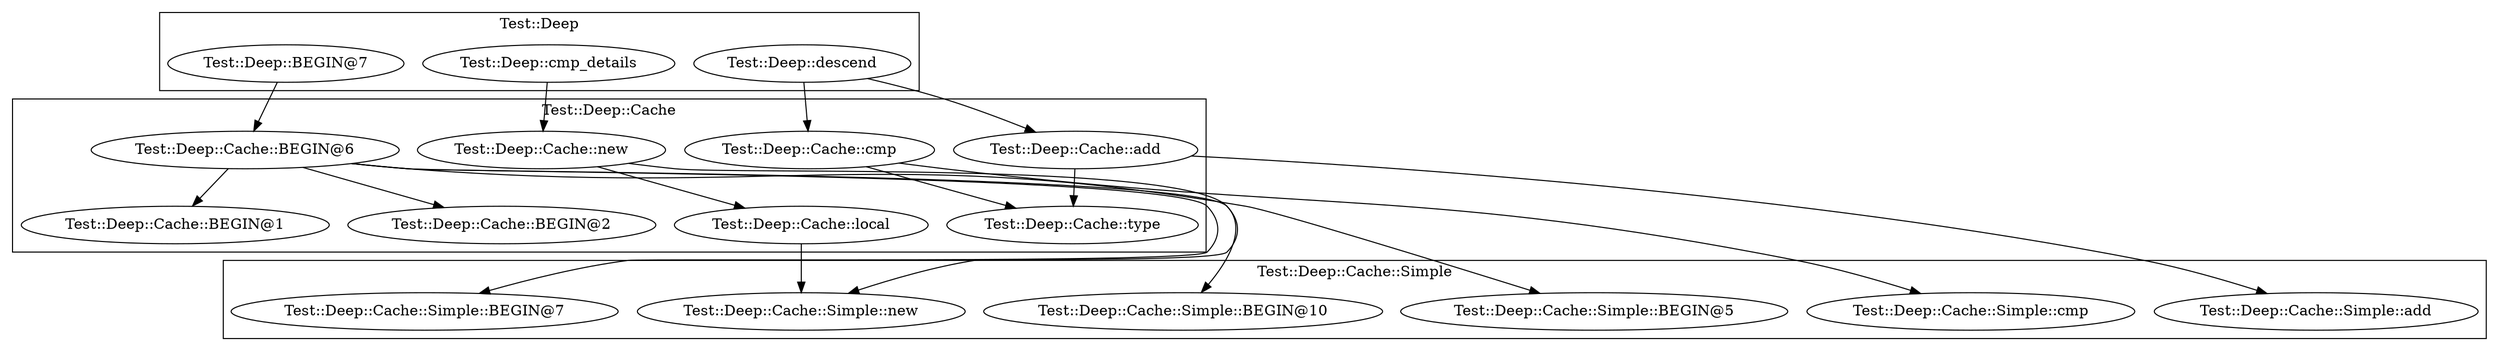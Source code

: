 digraph {
graph [overlap=false]
subgraph cluster_Test_Deep {
	label="Test::Deep";
	"Test::Deep::descend";
	"Test::Deep::cmp_details";
	"Test::Deep::BEGIN@7";
}
subgraph cluster_Test_Deep_Cache {
	label="Test::Deep::Cache";
	"Test::Deep::Cache::cmp";
	"Test::Deep::Cache::local";
	"Test::Deep::Cache::BEGIN@2";
	"Test::Deep::Cache::type";
	"Test::Deep::Cache::add";
	"Test::Deep::Cache::BEGIN@1";
	"Test::Deep::Cache::BEGIN@6";
	"Test::Deep::Cache::new";
}
subgraph cluster_Test_Deep_Cache_Simple {
	label="Test::Deep::Cache::Simple";
	"Test::Deep::Cache::Simple::new";
	"Test::Deep::Cache::Simple::BEGIN@10";
	"Test::Deep::Cache::Simple::BEGIN@5";
	"Test::Deep::Cache::Simple::BEGIN@7";
	"Test::Deep::Cache::Simple::cmp";
	"Test::Deep::Cache::Simple::add";
}
"Test::Deep::cmp_details" -> "Test::Deep::Cache::new";
"Test::Deep::Cache::cmp" -> "Test::Deep::Cache::Simple::cmp";
"Test::Deep::descend" -> "Test::Deep::Cache::add";
"Test::Deep::Cache::BEGIN@6" -> "Test::Deep::Cache::BEGIN@2";
"Test::Deep::descend" -> "Test::Deep::Cache::cmp";
"Test::Deep::Cache::BEGIN@6" -> "Test::Deep::Cache::Simple::BEGIN@5";
"Test::Deep::Cache::BEGIN@6" -> "Test::Deep::Cache::Simple::BEGIN@10";
"Test::Deep::Cache::cmp" -> "Test::Deep::Cache::type";
"Test::Deep::Cache::add" -> "Test::Deep::Cache::type";
"Test::Deep::BEGIN@7" -> "Test::Deep::Cache::BEGIN@6";
"Test::Deep::Cache::local" -> "Test::Deep::Cache::Simple::new";
"Test::Deep::Cache::new" -> "Test::Deep::Cache::Simple::new";
"Test::Deep::Cache::add" -> "Test::Deep::Cache::Simple::add";
"Test::Deep::Cache::BEGIN@6" -> "Test::Deep::Cache::Simple::BEGIN@7";
"Test::Deep::Cache::BEGIN@6" -> "Test::Deep::Cache::BEGIN@1";
"Test::Deep::Cache::new" -> "Test::Deep::Cache::local";
}
